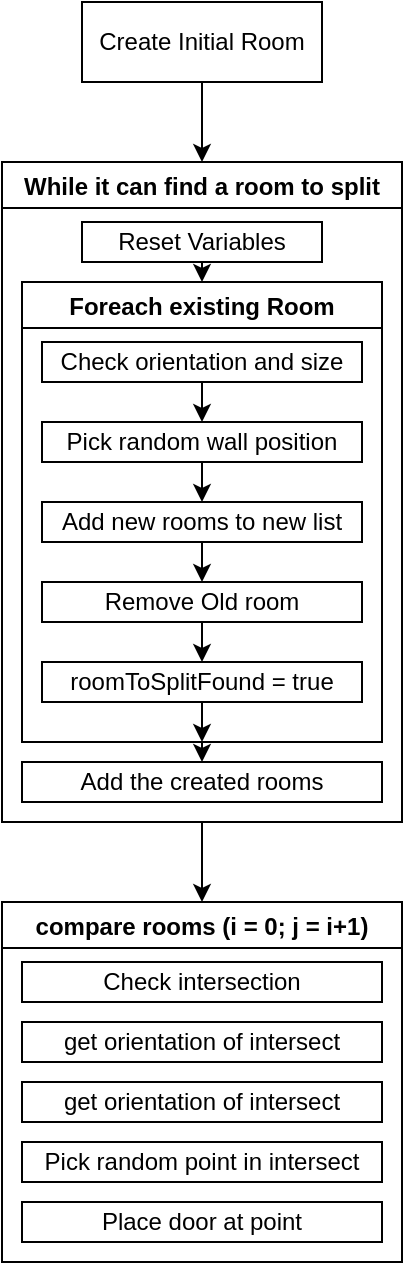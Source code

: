 <mxfile version="20.0.3" type="device"><diagram id="UFoqIqryDWeKe7LLx1sy" name="Page-1"><mxGraphModel dx="981" dy="526" grid="1" gridSize="10" guides="1" tooltips="1" connect="1" arrows="1" fold="1" page="1" pageScale="1" pageWidth="827" pageHeight="1169" math="0" shadow="0"><root><mxCell id="0"/><mxCell id="1" parent="0"/><mxCell id="AIjGhsZHnzAz_oiKp0R6-8" style="edgeStyle=orthogonalEdgeStyle;rounded=0;orthogonalLoop=1;jettySize=auto;html=1;exitX=0.5;exitY=1;exitDx=0;exitDy=0;entryX=0.5;entryY=0;entryDx=0;entryDy=0;" parent="1" source="AIjGhsZHnzAz_oiKp0R6-5" target="AIjGhsZHnzAz_oiKp0R6-7" edge="1"><mxGeometry relative="1" as="geometry"/></mxCell><mxCell id="AIjGhsZHnzAz_oiKp0R6-5" value="Create Initial Room" style="rounded=0;whiteSpace=wrap;html=1;" parent="1" vertex="1"><mxGeometry x="80" y="40" width="120" height="40" as="geometry"/></mxCell><mxCell id="LUXfq-LVnCNNoESV1p51-2" style="edgeStyle=orthogonalEdgeStyle;rounded=0;orthogonalLoop=1;jettySize=auto;html=1;exitX=0.5;exitY=1;exitDx=0;exitDy=0;entryX=0.5;entryY=0;entryDx=0;entryDy=0;" edge="1" parent="1" source="AIjGhsZHnzAz_oiKp0R6-7" target="LUXfq-LVnCNNoESV1p51-1"><mxGeometry relative="1" as="geometry"/></mxCell><mxCell id="AIjGhsZHnzAz_oiKp0R6-7" value="While it can find a room to split" style="swimlane;" parent="1" vertex="1"><mxGeometry x="40" y="120" width="200" height="330" as="geometry"/></mxCell><mxCell id="AIjGhsZHnzAz_oiKp0R6-14" style="edgeStyle=orthogonalEdgeStyle;rounded=0;orthogonalLoop=1;jettySize=auto;html=1;exitX=0.5;exitY=1;exitDx=0;exitDy=0;entryX=0.5;entryY=0;entryDx=0;entryDy=0;" parent="AIjGhsZHnzAz_oiKp0R6-7" source="AIjGhsZHnzAz_oiKp0R6-10" target="AIjGhsZHnzAz_oiKp0R6-13" edge="1"><mxGeometry relative="1" as="geometry"/></mxCell><mxCell id="AIjGhsZHnzAz_oiKp0R6-10" value="Reset Variables" style="rounded=0;whiteSpace=wrap;html=1;" parent="AIjGhsZHnzAz_oiKp0R6-7" vertex="1"><mxGeometry x="40" y="30" width="120" height="20" as="geometry"/></mxCell><mxCell id="AIjGhsZHnzAz_oiKp0R6-31" style="edgeStyle=orthogonalEdgeStyle;rounded=0;orthogonalLoop=1;jettySize=auto;html=1;exitX=0.5;exitY=1;exitDx=0;exitDy=0;entryX=0.5;entryY=0;entryDx=0;entryDy=0;" parent="AIjGhsZHnzAz_oiKp0R6-7" source="AIjGhsZHnzAz_oiKp0R6-13" target="AIjGhsZHnzAz_oiKp0R6-15" edge="1"><mxGeometry relative="1" as="geometry"/></mxCell><mxCell id="AIjGhsZHnzAz_oiKp0R6-13" value="Foreach existing Room" style="swimlane;" parent="AIjGhsZHnzAz_oiKp0R6-7" vertex="1"><mxGeometry x="10" y="60" width="180" height="230" as="geometry"><mxRectangle x="10" y="60" width="170" height="23" as="alternateBounds"/></mxGeometry></mxCell><mxCell id="AIjGhsZHnzAz_oiKp0R6-21" style="edgeStyle=orthogonalEdgeStyle;rounded=0;orthogonalLoop=1;jettySize=auto;html=1;exitX=0.5;exitY=1;exitDx=0;exitDy=0;entryX=0.5;entryY=0;entryDx=0;entryDy=0;" parent="AIjGhsZHnzAz_oiKp0R6-13" source="AIjGhsZHnzAz_oiKp0R6-19" target="AIjGhsZHnzAz_oiKp0R6-20" edge="1"><mxGeometry relative="1" as="geometry"/></mxCell><mxCell id="AIjGhsZHnzAz_oiKp0R6-19" value="Check orientation and size" style="rounded=0;whiteSpace=wrap;html=1;" parent="AIjGhsZHnzAz_oiKp0R6-13" vertex="1"><mxGeometry x="10" y="30" width="160" height="20" as="geometry"/></mxCell><mxCell id="AIjGhsZHnzAz_oiKp0R6-23" style="edgeStyle=orthogonalEdgeStyle;rounded=0;orthogonalLoop=1;jettySize=auto;html=1;exitX=0.5;exitY=1;exitDx=0;exitDy=0;entryX=0.5;entryY=0;entryDx=0;entryDy=0;" parent="AIjGhsZHnzAz_oiKp0R6-13" source="AIjGhsZHnzAz_oiKp0R6-20" target="AIjGhsZHnzAz_oiKp0R6-22" edge="1"><mxGeometry relative="1" as="geometry"/></mxCell><mxCell id="AIjGhsZHnzAz_oiKp0R6-20" value="Pick random wall position" style="rounded=0;whiteSpace=wrap;html=1;" parent="AIjGhsZHnzAz_oiKp0R6-13" vertex="1"><mxGeometry x="10" y="70" width="160" height="20" as="geometry"/></mxCell><mxCell id="AIjGhsZHnzAz_oiKp0R6-25" style="edgeStyle=orthogonalEdgeStyle;rounded=0;orthogonalLoop=1;jettySize=auto;html=1;exitX=0.5;exitY=1;exitDx=0;exitDy=0;entryX=0.5;entryY=0;entryDx=0;entryDy=0;" parent="AIjGhsZHnzAz_oiKp0R6-13" source="AIjGhsZHnzAz_oiKp0R6-22" target="AIjGhsZHnzAz_oiKp0R6-24" edge="1"><mxGeometry relative="1" as="geometry"/></mxCell><mxCell id="AIjGhsZHnzAz_oiKp0R6-22" value="Add new rooms to new list" style="rounded=0;whiteSpace=wrap;html=1;" parent="AIjGhsZHnzAz_oiKp0R6-13" vertex="1"><mxGeometry x="10" y="110" width="160" height="20" as="geometry"/></mxCell><mxCell id="AIjGhsZHnzAz_oiKp0R6-29" style="edgeStyle=orthogonalEdgeStyle;rounded=0;orthogonalLoop=1;jettySize=auto;html=1;exitX=0.5;exitY=1;exitDx=0;exitDy=0;entryX=0.5;entryY=0;entryDx=0;entryDy=0;" parent="AIjGhsZHnzAz_oiKp0R6-13" source="AIjGhsZHnzAz_oiKp0R6-24" target="AIjGhsZHnzAz_oiKp0R6-27" edge="1"><mxGeometry relative="1" as="geometry"/></mxCell><mxCell id="AIjGhsZHnzAz_oiKp0R6-24" value="Remove Old room" style="rounded=0;whiteSpace=wrap;html=1;" parent="AIjGhsZHnzAz_oiKp0R6-13" vertex="1"><mxGeometry x="10" y="150" width="160" height="20" as="geometry"/></mxCell><mxCell id="AIjGhsZHnzAz_oiKp0R6-30" style="edgeStyle=orthogonalEdgeStyle;rounded=0;orthogonalLoop=1;jettySize=auto;html=1;exitX=0.5;exitY=1;exitDx=0;exitDy=0;entryX=0.5;entryY=1;entryDx=0;entryDy=0;" parent="AIjGhsZHnzAz_oiKp0R6-13" source="AIjGhsZHnzAz_oiKp0R6-27" target="AIjGhsZHnzAz_oiKp0R6-13" edge="1"><mxGeometry relative="1" as="geometry"/></mxCell><mxCell id="AIjGhsZHnzAz_oiKp0R6-27" value="roomToSplitFound = true" style="rounded=0;whiteSpace=wrap;html=1;" parent="AIjGhsZHnzAz_oiKp0R6-13" vertex="1"><mxGeometry x="10" y="190" width="160" height="20" as="geometry"/></mxCell><mxCell id="AIjGhsZHnzAz_oiKp0R6-15" value="Add the created rooms" style="rounded=0;whiteSpace=wrap;html=1;" parent="AIjGhsZHnzAz_oiKp0R6-7" vertex="1"><mxGeometry x="10" y="300" width="180" height="20" as="geometry"/></mxCell><mxCell id="LUXfq-LVnCNNoESV1p51-1" value="compare rooms (i = 0; j = i+1)" style="swimlane;" vertex="1" parent="1"><mxGeometry x="40" y="490" width="200" height="180" as="geometry"/></mxCell><mxCell id="LUXfq-LVnCNNoESV1p51-3" value="Check intersection" style="rounded=0;whiteSpace=wrap;html=1;" vertex="1" parent="LUXfq-LVnCNNoESV1p51-1"><mxGeometry x="10" y="30" width="180" height="20" as="geometry"/></mxCell><mxCell id="LUXfq-LVnCNNoESV1p51-5" value="get orientation of intersect" style="rounded=0;whiteSpace=wrap;html=1;" vertex="1" parent="LUXfq-LVnCNNoESV1p51-1"><mxGeometry x="10" y="60" width="180" height="20" as="geometry"/></mxCell><mxCell id="LUXfq-LVnCNNoESV1p51-6" value="get orientation of intersect" style="rounded=0;whiteSpace=wrap;html=1;" vertex="1" parent="LUXfq-LVnCNNoESV1p51-1"><mxGeometry x="10" y="90" width="180" height="20" as="geometry"/></mxCell><mxCell id="LUXfq-LVnCNNoESV1p51-7" value="Pick random point in intersect" style="rounded=0;whiteSpace=wrap;html=1;" vertex="1" parent="LUXfq-LVnCNNoESV1p51-1"><mxGeometry x="10" y="120" width="180" height="20" as="geometry"/></mxCell><mxCell id="LUXfq-LVnCNNoESV1p51-8" value="Place door at point" style="rounded=0;whiteSpace=wrap;html=1;" vertex="1" parent="LUXfq-LVnCNNoESV1p51-1"><mxGeometry x="10" y="150" width="180" height="20" as="geometry"/></mxCell></root></mxGraphModel></diagram></mxfile>
